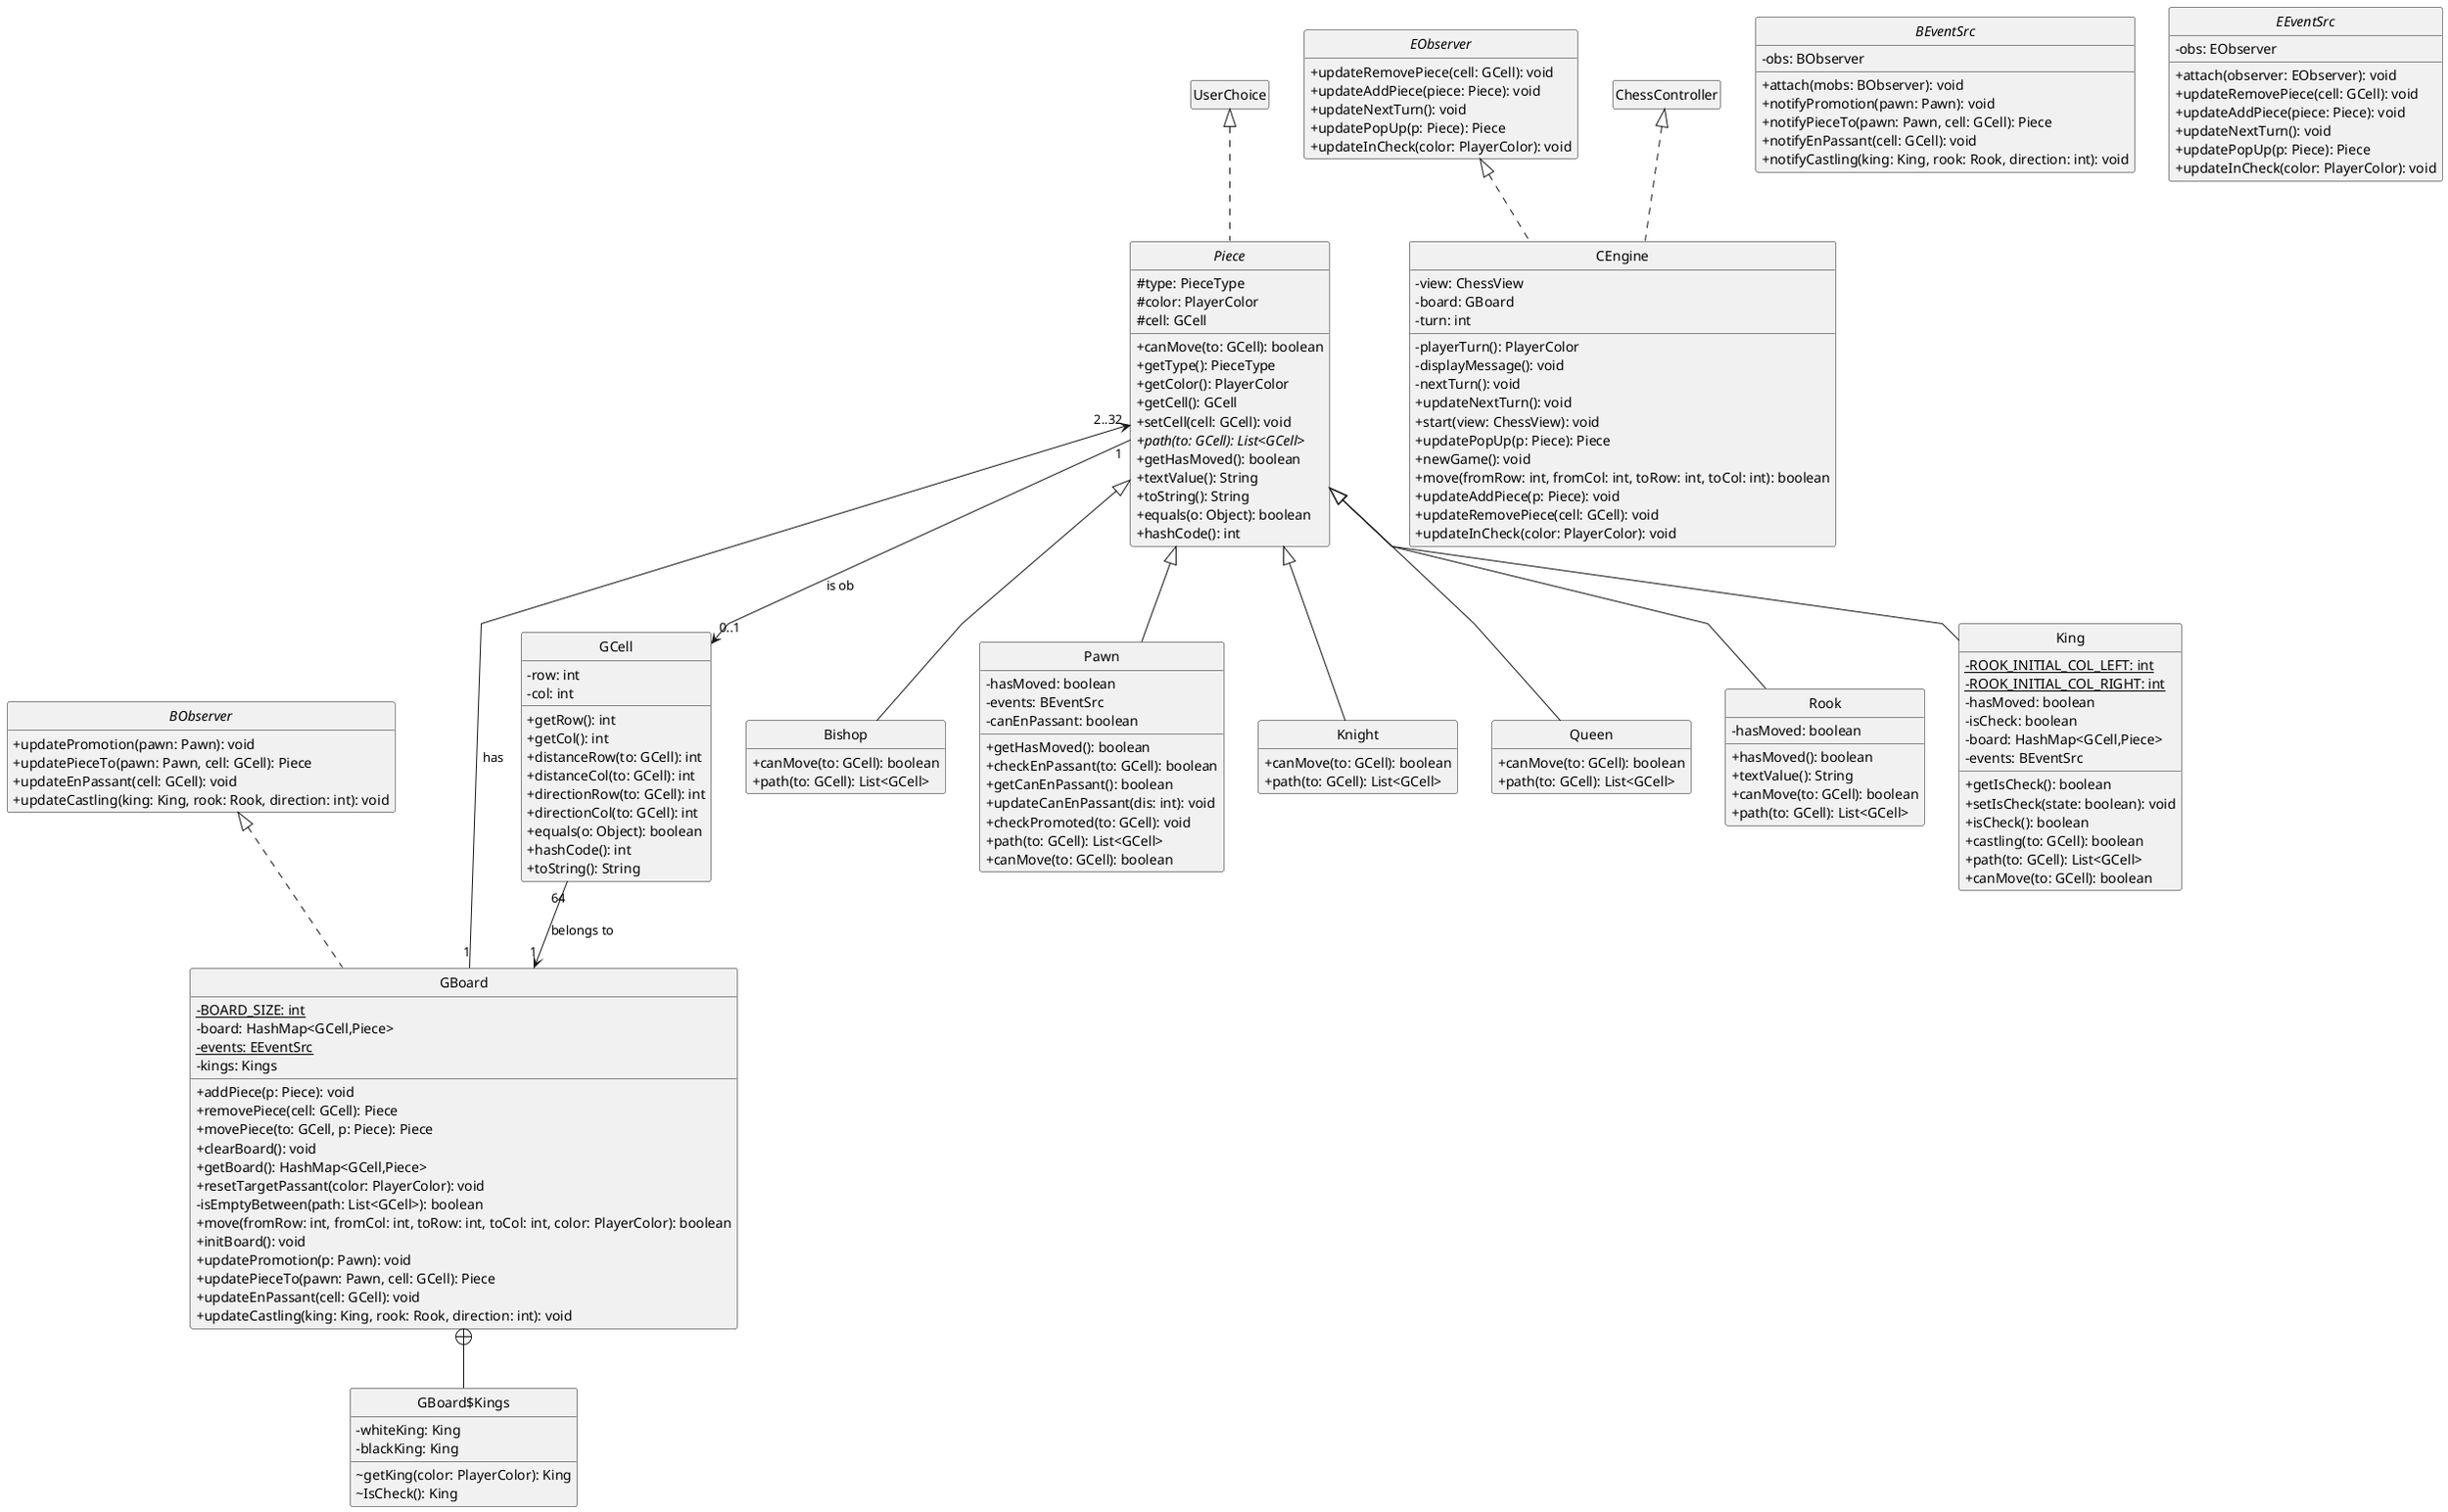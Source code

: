 @startuml

' STATIC
' Generated by CTP - https://github.com/samuelroland/ctp

' Style
hide empty members
hide circle
skinparam classAttributeIconSize 0
skinparam linetype polyline

' Additions
GBoard "1"-u->"2..32" Piece: has
Piece "1" --> "0..1" GCell : is ob
GCell "64" --> "1" GBoard : belongs to
' REMOVE

' ENDSTATIC

class GBoard {
	- {static} BOARD_SIZE: int
	- board: HashMap<GCell,Piece>
	- {static} events: EEventSrc
	- kings: Kings
	+ addPiece(p: Piece): void
	+ removePiece(cell: GCell): Piece
	+ movePiece(to: GCell, p: Piece): Piece
	+ clearBoard(): void
	+ getBoard(): HashMap<GCell,Piece>
	+ resetTargetPassant(color: PlayerColor): void
	- isEmptyBetween(path: List<GCell>): boolean
	+ move(fromRow: int, fromCol: int, toRow: int, toCol: int, color: PlayerColor): boolean
	+ initBoard(): void
	+ updatePromotion(p: Pawn): void
	+ updatePieceTo(pawn: Pawn, cell: GCell): Piece
	+ updateEnPassant(cell: GCell): void
	+ updateCastling(king: King, rook: Rook, direction: int): void
}


class GBoard$Kings {
	- whiteKing: King
	- blackKing: King
	~ getKing(color: PlayerColor): King
	~ IsCheck(): King
}


interface BObserver {
	+ updatePromotion(pawn: Pawn): void
	+ updatePieceTo(pawn: Pawn, cell: GCell): Piece
	+ updateEnPassant(cell: GCell): void
	+ updateCastling(king: King, rook: Rook, direction: int): void
}

class Bishop {
	+ canMove(to: GCell): boolean
	+ path(to: GCell): List<GCell>
}

interface EObserver {
	+ updateRemovePiece(cell: GCell): void
	+ updateAddPiece(piece: Piece): void
	+ updateNextTurn(): void
	+ updatePopUp(p: Piece): Piece
	+ updateInCheck(color: PlayerColor): void
}

abstract class Piece {
	# type: PieceType
	# color: PlayerColor
	# cell: GCell
	+ canMove(to: GCell): boolean
	+ getType(): PieceType
	+ getColor(): PlayerColor
	+ getCell(): GCell
	+ setCell(cell: GCell): void
	+ {abstract}path(to: GCell): List<GCell>
	+ getHasMoved(): boolean
	+ textValue(): String
	+ toString(): String
	+ equals(o: Object): boolean
	+ hashCode(): int
}


abstract class BEventSrc {
	- obs: BObserver
	+ attach(mobs: BObserver): void
	+ notifyPromotion(pawn: Pawn): void
	+ notifyPieceTo(pawn: Pawn, cell: GCell): Piece
	+ notifyEnPassant(cell: GCell): void
	+ notifyCastling(king: King, rook: Rook, direction: int): void
}


class Pawn {
	- hasMoved: boolean
	- events: BEventSrc
	- canEnPassant: boolean
	+ getHasMoved(): boolean
	+ checkEnPassant(to: GCell): boolean
	+ getCanEnPassant(): boolean
	+ updateCanEnPassant(dis: int): void
	+ checkPromoted(to: GCell): void
	+ path(to: GCell): List<GCell>
	+ canMove(to: GCell): boolean
}


class Knight {
	+ canMove(to: GCell): boolean
	+ path(to: GCell): List<GCell>
}

class GCell {
	- row: int
	- col: int
	+ getRow(): int
	+ getCol(): int
	+ distanceRow(to: GCell): int
	+ distanceCol(to: GCell): int
	+ directionRow(to: GCell): int
	+ directionCol(to: GCell): int
	+ equals(o: Object): boolean
	+ hashCode(): int
	+ toString(): String
}


class Queen {
	+ canMove(to: GCell): boolean
	+ path(to: GCell): List<GCell>
}

class Rook {
	- hasMoved: boolean
	+ hasMoved(): boolean
	+ textValue(): String
	+ canMove(to: GCell): boolean
	+ path(to: GCell): List<GCell>
}


abstract class EEventSrc {
	- obs: EObserver
	+ attach(observer: EObserver): void
	+ updateRemovePiece(cell: GCell): void
	+ updateAddPiece(piece: Piece): void
	+ updateNextTurn(): void
	+ updatePopUp(p: Piece): Piece
	+ updateInCheck(color: PlayerColor): void
}


class CEngine {
	- view: ChessView
	- board: GBoard
	- turn: int
	- playerTurn(): PlayerColor
	- displayMessage(): void
	- nextTurn(): void
	+ updateNextTurn(): void
	+ start(view: ChessView): void
	+ updatePopUp(p: Piece): Piece
	+ newGame(): void
	+ move(fromRow: int, fromCol: int, toRow: int, toCol: int): boolean
	+ updateAddPiece(p: Piece): void
	+ updateRemovePiece(cell: GCell): void
	+ updateInCheck(color: PlayerColor): void
}


class King {
	- {static} ROOK_INITIAL_COL_LEFT: int
	- {static} ROOK_INITIAL_COL_RIGHT: int
	- hasMoved: boolean
	- isCheck: boolean
	- board: HashMap<GCell,Piece>
	- events: BEventSrc
	+ getIsCheck(): boolean
	+ setIsCheck(state: boolean): void
	+ isCheck(): boolean
	+ castling(to: GCell): boolean
	+ path(to: GCell): List<GCell>
	+ canMove(to: GCell): boolean
}




BObserver <|.. GBoard
GBoard +-- GBoard$Kings
Piece <|-- Bishop
UserChoice <|.. Piece
Piece <|-- Pawn
Piece <|-- Knight
Piece <|-- Queen
Piece <|-- Rook
ChessController <|.. CEngine
EObserver <|.. CEngine
Piece <|-- King
@enduml
